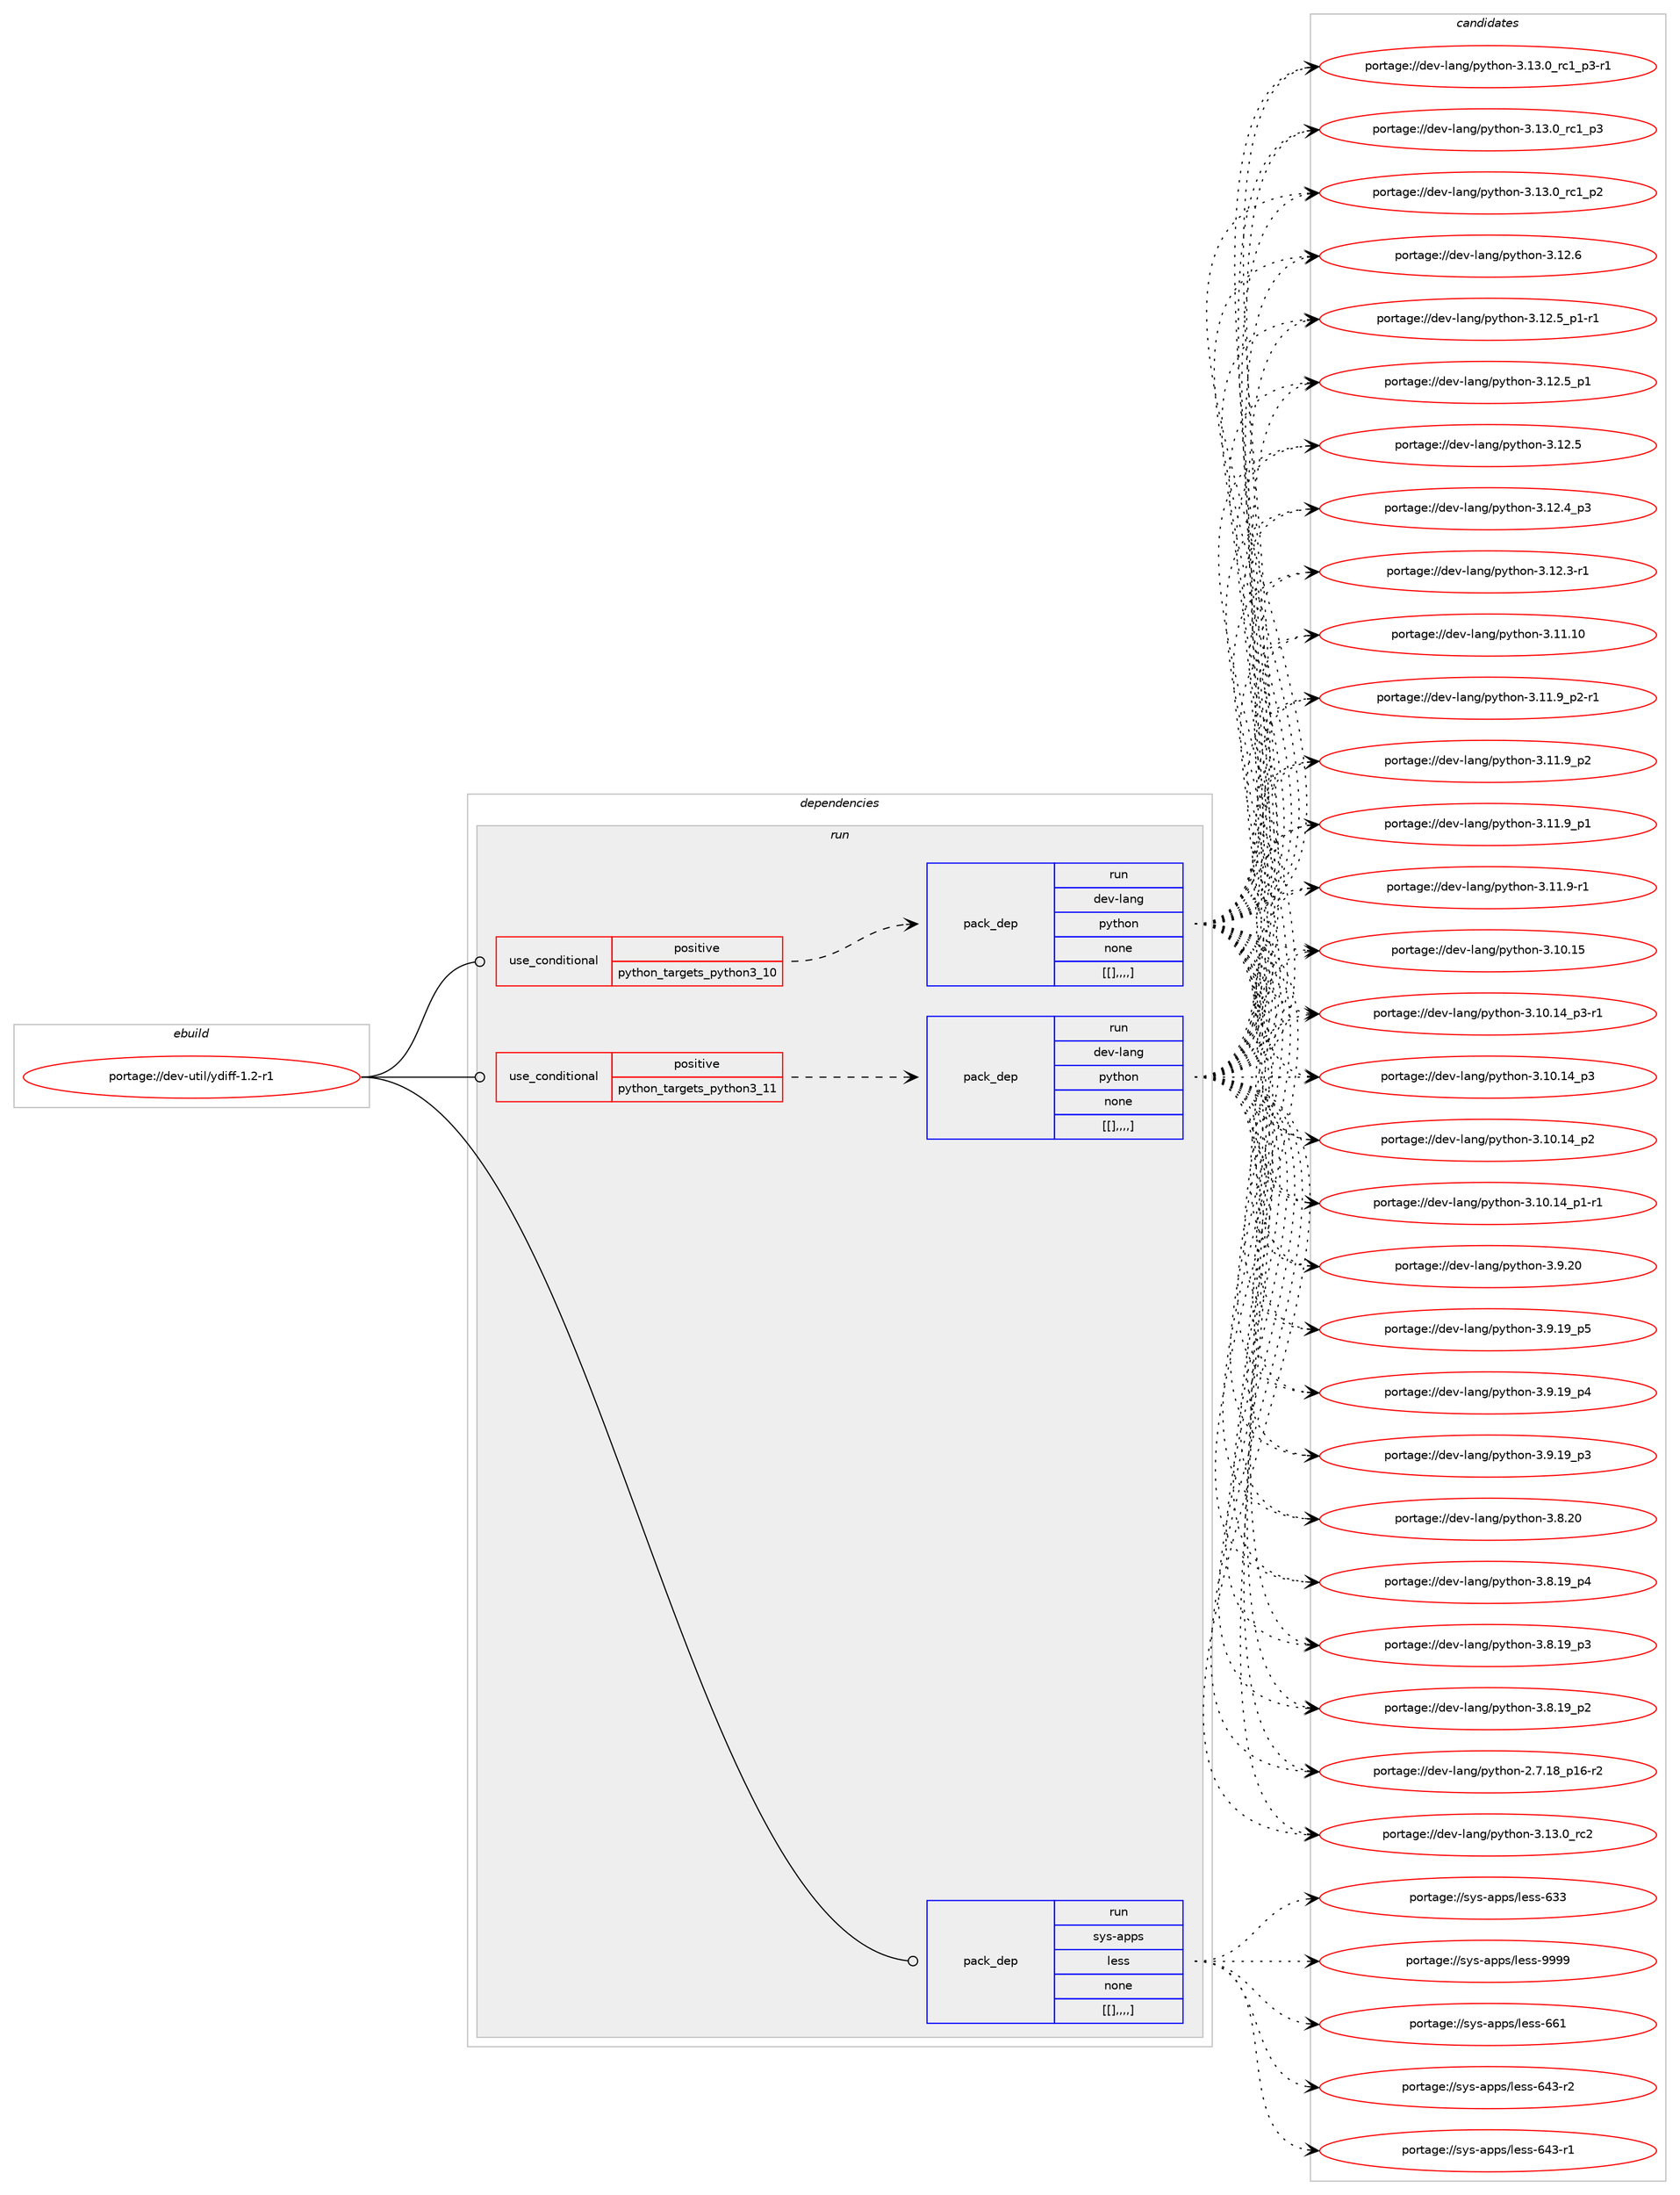 digraph prolog {

# *************
# Graph options
# *************

newrank=true;
concentrate=true;
compound=true;
graph [rankdir=LR,fontname=Helvetica,fontsize=10,ranksep=1.5];#, ranksep=2.5, nodesep=0.2];
edge  [arrowhead=vee];
node  [fontname=Helvetica,fontsize=10];

# **********
# The ebuild
# **********

subgraph cluster_leftcol {
color=gray;
label=<<i>ebuild</i>>;
id [label="portage://dev-util/ydiff-1.2-r1", color=red, width=4, href="../dev-util/ydiff-1.2-r1.svg"];
}

# ****************
# The dependencies
# ****************

subgraph cluster_midcol {
color=gray;
label=<<i>dependencies</i>>;
subgraph cluster_compile {
fillcolor="#eeeeee";
style=filled;
label=<<i>compile</i>>;
}
subgraph cluster_compileandrun {
fillcolor="#eeeeee";
style=filled;
label=<<i>compile and run</i>>;
}
subgraph cluster_run {
fillcolor="#eeeeee";
style=filled;
label=<<i>run</i>>;
subgraph cond63703 {
dependency224113 [label=<<TABLE BORDER="0" CELLBORDER="1" CELLSPACING="0" CELLPADDING="4"><TR><TD ROWSPAN="3" CELLPADDING="10">use_conditional</TD></TR><TR><TD>positive</TD></TR><TR><TD>python_targets_python3_10</TD></TR></TABLE>>, shape=none, color=red];
subgraph pack158967 {
dependency224114 [label=<<TABLE BORDER="0" CELLBORDER="1" CELLSPACING="0" CELLPADDING="4" WIDTH="220"><TR><TD ROWSPAN="6" CELLPADDING="30">pack_dep</TD></TR><TR><TD WIDTH="110">run</TD></TR><TR><TD>dev-lang</TD></TR><TR><TD>python</TD></TR><TR><TD>none</TD></TR><TR><TD>[[],,,,]</TD></TR></TABLE>>, shape=none, color=blue];
}
dependency224113:e -> dependency224114:w [weight=20,style="dashed",arrowhead="vee"];
}
id:e -> dependency224113:w [weight=20,style="solid",arrowhead="odot"];
subgraph cond63704 {
dependency224115 [label=<<TABLE BORDER="0" CELLBORDER="1" CELLSPACING="0" CELLPADDING="4"><TR><TD ROWSPAN="3" CELLPADDING="10">use_conditional</TD></TR><TR><TD>positive</TD></TR><TR><TD>python_targets_python3_11</TD></TR></TABLE>>, shape=none, color=red];
subgraph pack158968 {
dependency224116 [label=<<TABLE BORDER="0" CELLBORDER="1" CELLSPACING="0" CELLPADDING="4" WIDTH="220"><TR><TD ROWSPAN="6" CELLPADDING="30">pack_dep</TD></TR><TR><TD WIDTH="110">run</TD></TR><TR><TD>dev-lang</TD></TR><TR><TD>python</TD></TR><TR><TD>none</TD></TR><TR><TD>[[],,,,]</TD></TR></TABLE>>, shape=none, color=blue];
}
dependency224115:e -> dependency224116:w [weight=20,style="dashed",arrowhead="vee"];
}
id:e -> dependency224115:w [weight=20,style="solid",arrowhead="odot"];
subgraph pack158969 {
dependency224117 [label=<<TABLE BORDER="0" CELLBORDER="1" CELLSPACING="0" CELLPADDING="4" WIDTH="220"><TR><TD ROWSPAN="6" CELLPADDING="30">pack_dep</TD></TR><TR><TD WIDTH="110">run</TD></TR><TR><TD>sys-apps</TD></TR><TR><TD>less</TD></TR><TR><TD>none</TD></TR><TR><TD>[[],,,,]</TD></TR></TABLE>>, shape=none, color=blue];
}
id:e -> dependency224117:w [weight=20,style="solid",arrowhead="odot"];
}
}

# **************
# The candidates
# **************

subgraph cluster_choices {
rank=same;
color=gray;
label=<<i>candidates</i>>;

subgraph choice158967 {
color=black;
nodesep=1;
choice10010111845108971101034711212111610411111045514649514648951149950 [label="portage://dev-lang/python-3.13.0_rc2", color=red, width=4,href="../dev-lang/python-3.13.0_rc2.svg"];
choice1001011184510897110103471121211161041111104551464951464895114994995112514511449 [label="portage://dev-lang/python-3.13.0_rc1_p3-r1", color=red, width=4,href="../dev-lang/python-3.13.0_rc1_p3-r1.svg"];
choice100101118451089711010347112121116104111110455146495146489511499499511251 [label="portage://dev-lang/python-3.13.0_rc1_p3", color=red, width=4,href="../dev-lang/python-3.13.0_rc1_p3.svg"];
choice100101118451089711010347112121116104111110455146495146489511499499511250 [label="portage://dev-lang/python-3.13.0_rc1_p2", color=red, width=4,href="../dev-lang/python-3.13.0_rc1_p2.svg"];
choice10010111845108971101034711212111610411111045514649504654 [label="portage://dev-lang/python-3.12.6", color=red, width=4,href="../dev-lang/python-3.12.6.svg"];
choice1001011184510897110103471121211161041111104551464950465395112494511449 [label="portage://dev-lang/python-3.12.5_p1-r1", color=red, width=4,href="../dev-lang/python-3.12.5_p1-r1.svg"];
choice100101118451089711010347112121116104111110455146495046539511249 [label="portage://dev-lang/python-3.12.5_p1", color=red, width=4,href="../dev-lang/python-3.12.5_p1.svg"];
choice10010111845108971101034711212111610411111045514649504653 [label="portage://dev-lang/python-3.12.5", color=red, width=4,href="../dev-lang/python-3.12.5.svg"];
choice100101118451089711010347112121116104111110455146495046529511251 [label="portage://dev-lang/python-3.12.4_p3", color=red, width=4,href="../dev-lang/python-3.12.4_p3.svg"];
choice100101118451089711010347112121116104111110455146495046514511449 [label="portage://dev-lang/python-3.12.3-r1", color=red, width=4,href="../dev-lang/python-3.12.3-r1.svg"];
choice1001011184510897110103471121211161041111104551464949464948 [label="portage://dev-lang/python-3.11.10", color=red, width=4,href="../dev-lang/python-3.11.10.svg"];
choice1001011184510897110103471121211161041111104551464949465795112504511449 [label="portage://dev-lang/python-3.11.9_p2-r1", color=red, width=4,href="../dev-lang/python-3.11.9_p2-r1.svg"];
choice100101118451089711010347112121116104111110455146494946579511250 [label="portage://dev-lang/python-3.11.9_p2", color=red, width=4,href="../dev-lang/python-3.11.9_p2.svg"];
choice100101118451089711010347112121116104111110455146494946579511249 [label="portage://dev-lang/python-3.11.9_p1", color=red, width=4,href="../dev-lang/python-3.11.9_p1.svg"];
choice100101118451089711010347112121116104111110455146494946574511449 [label="portage://dev-lang/python-3.11.9-r1", color=red, width=4,href="../dev-lang/python-3.11.9-r1.svg"];
choice1001011184510897110103471121211161041111104551464948464953 [label="portage://dev-lang/python-3.10.15", color=red, width=4,href="../dev-lang/python-3.10.15.svg"];
choice100101118451089711010347112121116104111110455146494846495295112514511449 [label="portage://dev-lang/python-3.10.14_p3-r1", color=red, width=4,href="../dev-lang/python-3.10.14_p3-r1.svg"];
choice10010111845108971101034711212111610411111045514649484649529511251 [label="portage://dev-lang/python-3.10.14_p3", color=red, width=4,href="../dev-lang/python-3.10.14_p3.svg"];
choice10010111845108971101034711212111610411111045514649484649529511250 [label="portage://dev-lang/python-3.10.14_p2", color=red, width=4,href="../dev-lang/python-3.10.14_p2.svg"];
choice100101118451089711010347112121116104111110455146494846495295112494511449 [label="portage://dev-lang/python-3.10.14_p1-r1", color=red, width=4,href="../dev-lang/python-3.10.14_p1-r1.svg"];
choice10010111845108971101034711212111610411111045514657465048 [label="portage://dev-lang/python-3.9.20", color=red, width=4,href="../dev-lang/python-3.9.20.svg"];
choice100101118451089711010347112121116104111110455146574649579511253 [label="portage://dev-lang/python-3.9.19_p5", color=red, width=4,href="../dev-lang/python-3.9.19_p5.svg"];
choice100101118451089711010347112121116104111110455146574649579511252 [label="portage://dev-lang/python-3.9.19_p4", color=red, width=4,href="../dev-lang/python-3.9.19_p4.svg"];
choice100101118451089711010347112121116104111110455146574649579511251 [label="portage://dev-lang/python-3.9.19_p3", color=red, width=4,href="../dev-lang/python-3.9.19_p3.svg"];
choice10010111845108971101034711212111610411111045514656465048 [label="portage://dev-lang/python-3.8.20", color=red, width=4,href="../dev-lang/python-3.8.20.svg"];
choice100101118451089711010347112121116104111110455146564649579511252 [label="portage://dev-lang/python-3.8.19_p4", color=red, width=4,href="../dev-lang/python-3.8.19_p4.svg"];
choice100101118451089711010347112121116104111110455146564649579511251 [label="portage://dev-lang/python-3.8.19_p3", color=red, width=4,href="../dev-lang/python-3.8.19_p3.svg"];
choice100101118451089711010347112121116104111110455146564649579511250 [label="portage://dev-lang/python-3.8.19_p2", color=red, width=4,href="../dev-lang/python-3.8.19_p2.svg"];
choice100101118451089711010347112121116104111110455046554649569511249544511450 [label="portage://dev-lang/python-2.7.18_p16-r2", color=red, width=4,href="../dev-lang/python-2.7.18_p16-r2.svg"];
dependency224114:e -> choice10010111845108971101034711212111610411111045514649514648951149950:w [style=dotted,weight="100"];
dependency224114:e -> choice1001011184510897110103471121211161041111104551464951464895114994995112514511449:w [style=dotted,weight="100"];
dependency224114:e -> choice100101118451089711010347112121116104111110455146495146489511499499511251:w [style=dotted,weight="100"];
dependency224114:e -> choice100101118451089711010347112121116104111110455146495146489511499499511250:w [style=dotted,weight="100"];
dependency224114:e -> choice10010111845108971101034711212111610411111045514649504654:w [style=dotted,weight="100"];
dependency224114:e -> choice1001011184510897110103471121211161041111104551464950465395112494511449:w [style=dotted,weight="100"];
dependency224114:e -> choice100101118451089711010347112121116104111110455146495046539511249:w [style=dotted,weight="100"];
dependency224114:e -> choice10010111845108971101034711212111610411111045514649504653:w [style=dotted,weight="100"];
dependency224114:e -> choice100101118451089711010347112121116104111110455146495046529511251:w [style=dotted,weight="100"];
dependency224114:e -> choice100101118451089711010347112121116104111110455146495046514511449:w [style=dotted,weight="100"];
dependency224114:e -> choice1001011184510897110103471121211161041111104551464949464948:w [style=dotted,weight="100"];
dependency224114:e -> choice1001011184510897110103471121211161041111104551464949465795112504511449:w [style=dotted,weight="100"];
dependency224114:e -> choice100101118451089711010347112121116104111110455146494946579511250:w [style=dotted,weight="100"];
dependency224114:e -> choice100101118451089711010347112121116104111110455146494946579511249:w [style=dotted,weight="100"];
dependency224114:e -> choice100101118451089711010347112121116104111110455146494946574511449:w [style=dotted,weight="100"];
dependency224114:e -> choice1001011184510897110103471121211161041111104551464948464953:w [style=dotted,weight="100"];
dependency224114:e -> choice100101118451089711010347112121116104111110455146494846495295112514511449:w [style=dotted,weight="100"];
dependency224114:e -> choice10010111845108971101034711212111610411111045514649484649529511251:w [style=dotted,weight="100"];
dependency224114:e -> choice10010111845108971101034711212111610411111045514649484649529511250:w [style=dotted,weight="100"];
dependency224114:e -> choice100101118451089711010347112121116104111110455146494846495295112494511449:w [style=dotted,weight="100"];
dependency224114:e -> choice10010111845108971101034711212111610411111045514657465048:w [style=dotted,weight="100"];
dependency224114:e -> choice100101118451089711010347112121116104111110455146574649579511253:w [style=dotted,weight="100"];
dependency224114:e -> choice100101118451089711010347112121116104111110455146574649579511252:w [style=dotted,weight="100"];
dependency224114:e -> choice100101118451089711010347112121116104111110455146574649579511251:w [style=dotted,weight="100"];
dependency224114:e -> choice10010111845108971101034711212111610411111045514656465048:w [style=dotted,weight="100"];
dependency224114:e -> choice100101118451089711010347112121116104111110455146564649579511252:w [style=dotted,weight="100"];
dependency224114:e -> choice100101118451089711010347112121116104111110455146564649579511251:w [style=dotted,weight="100"];
dependency224114:e -> choice100101118451089711010347112121116104111110455146564649579511250:w [style=dotted,weight="100"];
dependency224114:e -> choice100101118451089711010347112121116104111110455046554649569511249544511450:w [style=dotted,weight="100"];
}
subgraph choice158968 {
color=black;
nodesep=1;
choice10010111845108971101034711212111610411111045514649514648951149950 [label="portage://dev-lang/python-3.13.0_rc2", color=red, width=4,href="../dev-lang/python-3.13.0_rc2.svg"];
choice1001011184510897110103471121211161041111104551464951464895114994995112514511449 [label="portage://dev-lang/python-3.13.0_rc1_p3-r1", color=red, width=4,href="../dev-lang/python-3.13.0_rc1_p3-r1.svg"];
choice100101118451089711010347112121116104111110455146495146489511499499511251 [label="portage://dev-lang/python-3.13.0_rc1_p3", color=red, width=4,href="../dev-lang/python-3.13.0_rc1_p3.svg"];
choice100101118451089711010347112121116104111110455146495146489511499499511250 [label="portage://dev-lang/python-3.13.0_rc1_p2", color=red, width=4,href="../dev-lang/python-3.13.0_rc1_p2.svg"];
choice10010111845108971101034711212111610411111045514649504654 [label="portage://dev-lang/python-3.12.6", color=red, width=4,href="../dev-lang/python-3.12.6.svg"];
choice1001011184510897110103471121211161041111104551464950465395112494511449 [label="portage://dev-lang/python-3.12.5_p1-r1", color=red, width=4,href="../dev-lang/python-3.12.5_p1-r1.svg"];
choice100101118451089711010347112121116104111110455146495046539511249 [label="portage://dev-lang/python-3.12.5_p1", color=red, width=4,href="../dev-lang/python-3.12.5_p1.svg"];
choice10010111845108971101034711212111610411111045514649504653 [label="portage://dev-lang/python-3.12.5", color=red, width=4,href="../dev-lang/python-3.12.5.svg"];
choice100101118451089711010347112121116104111110455146495046529511251 [label="portage://dev-lang/python-3.12.4_p3", color=red, width=4,href="../dev-lang/python-3.12.4_p3.svg"];
choice100101118451089711010347112121116104111110455146495046514511449 [label="portage://dev-lang/python-3.12.3-r1", color=red, width=4,href="../dev-lang/python-3.12.3-r1.svg"];
choice1001011184510897110103471121211161041111104551464949464948 [label="portage://dev-lang/python-3.11.10", color=red, width=4,href="../dev-lang/python-3.11.10.svg"];
choice1001011184510897110103471121211161041111104551464949465795112504511449 [label="portage://dev-lang/python-3.11.9_p2-r1", color=red, width=4,href="../dev-lang/python-3.11.9_p2-r1.svg"];
choice100101118451089711010347112121116104111110455146494946579511250 [label="portage://dev-lang/python-3.11.9_p2", color=red, width=4,href="../dev-lang/python-3.11.9_p2.svg"];
choice100101118451089711010347112121116104111110455146494946579511249 [label="portage://dev-lang/python-3.11.9_p1", color=red, width=4,href="../dev-lang/python-3.11.9_p1.svg"];
choice100101118451089711010347112121116104111110455146494946574511449 [label="portage://dev-lang/python-3.11.9-r1", color=red, width=4,href="../dev-lang/python-3.11.9-r1.svg"];
choice1001011184510897110103471121211161041111104551464948464953 [label="portage://dev-lang/python-3.10.15", color=red, width=4,href="../dev-lang/python-3.10.15.svg"];
choice100101118451089711010347112121116104111110455146494846495295112514511449 [label="portage://dev-lang/python-3.10.14_p3-r1", color=red, width=4,href="../dev-lang/python-3.10.14_p3-r1.svg"];
choice10010111845108971101034711212111610411111045514649484649529511251 [label="portage://dev-lang/python-3.10.14_p3", color=red, width=4,href="../dev-lang/python-3.10.14_p3.svg"];
choice10010111845108971101034711212111610411111045514649484649529511250 [label="portage://dev-lang/python-3.10.14_p2", color=red, width=4,href="../dev-lang/python-3.10.14_p2.svg"];
choice100101118451089711010347112121116104111110455146494846495295112494511449 [label="portage://dev-lang/python-3.10.14_p1-r1", color=red, width=4,href="../dev-lang/python-3.10.14_p1-r1.svg"];
choice10010111845108971101034711212111610411111045514657465048 [label="portage://dev-lang/python-3.9.20", color=red, width=4,href="../dev-lang/python-3.9.20.svg"];
choice100101118451089711010347112121116104111110455146574649579511253 [label="portage://dev-lang/python-3.9.19_p5", color=red, width=4,href="../dev-lang/python-3.9.19_p5.svg"];
choice100101118451089711010347112121116104111110455146574649579511252 [label="portage://dev-lang/python-3.9.19_p4", color=red, width=4,href="../dev-lang/python-3.9.19_p4.svg"];
choice100101118451089711010347112121116104111110455146574649579511251 [label="portage://dev-lang/python-3.9.19_p3", color=red, width=4,href="../dev-lang/python-3.9.19_p3.svg"];
choice10010111845108971101034711212111610411111045514656465048 [label="portage://dev-lang/python-3.8.20", color=red, width=4,href="../dev-lang/python-3.8.20.svg"];
choice100101118451089711010347112121116104111110455146564649579511252 [label="portage://dev-lang/python-3.8.19_p4", color=red, width=4,href="../dev-lang/python-3.8.19_p4.svg"];
choice100101118451089711010347112121116104111110455146564649579511251 [label="portage://dev-lang/python-3.8.19_p3", color=red, width=4,href="../dev-lang/python-3.8.19_p3.svg"];
choice100101118451089711010347112121116104111110455146564649579511250 [label="portage://dev-lang/python-3.8.19_p2", color=red, width=4,href="../dev-lang/python-3.8.19_p2.svg"];
choice100101118451089711010347112121116104111110455046554649569511249544511450 [label="portage://dev-lang/python-2.7.18_p16-r2", color=red, width=4,href="../dev-lang/python-2.7.18_p16-r2.svg"];
dependency224116:e -> choice10010111845108971101034711212111610411111045514649514648951149950:w [style=dotted,weight="100"];
dependency224116:e -> choice1001011184510897110103471121211161041111104551464951464895114994995112514511449:w [style=dotted,weight="100"];
dependency224116:e -> choice100101118451089711010347112121116104111110455146495146489511499499511251:w [style=dotted,weight="100"];
dependency224116:e -> choice100101118451089711010347112121116104111110455146495146489511499499511250:w [style=dotted,weight="100"];
dependency224116:e -> choice10010111845108971101034711212111610411111045514649504654:w [style=dotted,weight="100"];
dependency224116:e -> choice1001011184510897110103471121211161041111104551464950465395112494511449:w [style=dotted,weight="100"];
dependency224116:e -> choice100101118451089711010347112121116104111110455146495046539511249:w [style=dotted,weight="100"];
dependency224116:e -> choice10010111845108971101034711212111610411111045514649504653:w [style=dotted,weight="100"];
dependency224116:e -> choice100101118451089711010347112121116104111110455146495046529511251:w [style=dotted,weight="100"];
dependency224116:e -> choice100101118451089711010347112121116104111110455146495046514511449:w [style=dotted,weight="100"];
dependency224116:e -> choice1001011184510897110103471121211161041111104551464949464948:w [style=dotted,weight="100"];
dependency224116:e -> choice1001011184510897110103471121211161041111104551464949465795112504511449:w [style=dotted,weight="100"];
dependency224116:e -> choice100101118451089711010347112121116104111110455146494946579511250:w [style=dotted,weight="100"];
dependency224116:e -> choice100101118451089711010347112121116104111110455146494946579511249:w [style=dotted,weight="100"];
dependency224116:e -> choice100101118451089711010347112121116104111110455146494946574511449:w [style=dotted,weight="100"];
dependency224116:e -> choice1001011184510897110103471121211161041111104551464948464953:w [style=dotted,weight="100"];
dependency224116:e -> choice100101118451089711010347112121116104111110455146494846495295112514511449:w [style=dotted,weight="100"];
dependency224116:e -> choice10010111845108971101034711212111610411111045514649484649529511251:w [style=dotted,weight="100"];
dependency224116:e -> choice10010111845108971101034711212111610411111045514649484649529511250:w [style=dotted,weight="100"];
dependency224116:e -> choice100101118451089711010347112121116104111110455146494846495295112494511449:w [style=dotted,weight="100"];
dependency224116:e -> choice10010111845108971101034711212111610411111045514657465048:w [style=dotted,weight="100"];
dependency224116:e -> choice100101118451089711010347112121116104111110455146574649579511253:w [style=dotted,weight="100"];
dependency224116:e -> choice100101118451089711010347112121116104111110455146574649579511252:w [style=dotted,weight="100"];
dependency224116:e -> choice100101118451089711010347112121116104111110455146574649579511251:w [style=dotted,weight="100"];
dependency224116:e -> choice10010111845108971101034711212111610411111045514656465048:w [style=dotted,weight="100"];
dependency224116:e -> choice100101118451089711010347112121116104111110455146564649579511252:w [style=dotted,weight="100"];
dependency224116:e -> choice100101118451089711010347112121116104111110455146564649579511251:w [style=dotted,weight="100"];
dependency224116:e -> choice100101118451089711010347112121116104111110455146564649579511250:w [style=dotted,weight="100"];
dependency224116:e -> choice100101118451089711010347112121116104111110455046554649569511249544511450:w [style=dotted,weight="100"];
}
subgraph choice158969 {
color=black;
nodesep=1;
choice1151211154597112112115471081011151154557575757 [label="portage://sys-apps/less-9999", color=red, width=4,href="../sys-apps/less-9999.svg"];
choice11512111545971121121154710810111511545545449 [label="portage://sys-apps/less-661", color=red, width=4,href="../sys-apps/less-661.svg"];
choice115121115459711211211547108101115115455452514511450 [label="portage://sys-apps/less-643-r2", color=red, width=4,href="../sys-apps/less-643-r2.svg"];
choice115121115459711211211547108101115115455452514511449 [label="portage://sys-apps/less-643-r1", color=red, width=4,href="../sys-apps/less-643-r1.svg"];
choice11512111545971121121154710810111511545545151 [label="portage://sys-apps/less-633", color=red, width=4,href="../sys-apps/less-633.svg"];
dependency224117:e -> choice1151211154597112112115471081011151154557575757:w [style=dotted,weight="100"];
dependency224117:e -> choice11512111545971121121154710810111511545545449:w [style=dotted,weight="100"];
dependency224117:e -> choice115121115459711211211547108101115115455452514511450:w [style=dotted,weight="100"];
dependency224117:e -> choice115121115459711211211547108101115115455452514511449:w [style=dotted,weight="100"];
dependency224117:e -> choice11512111545971121121154710810111511545545151:w [style=dotted,weight="100"];
}
}

}

